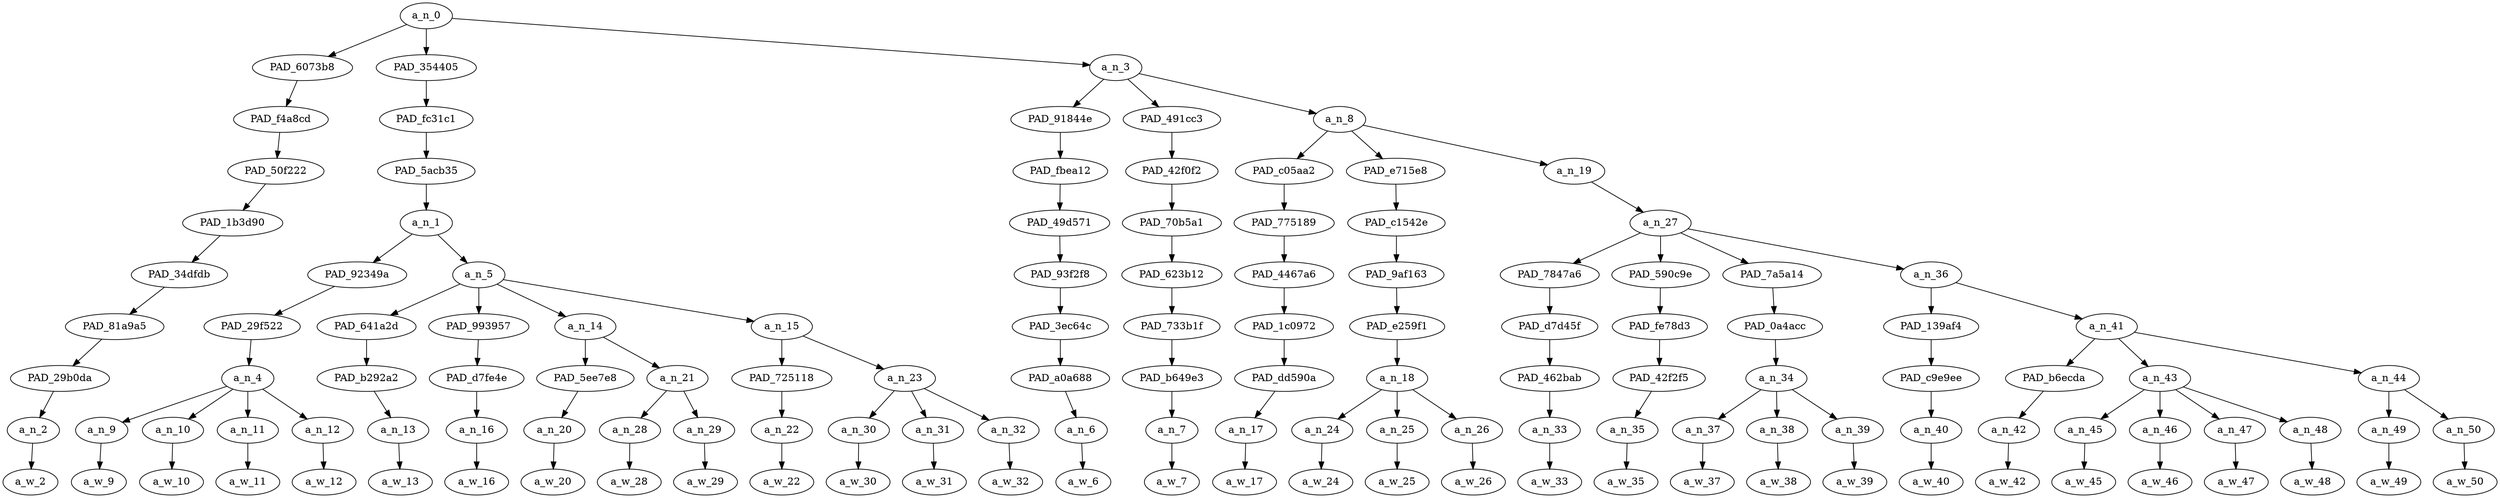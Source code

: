 strict digraph "" {
	a_n_0	[div_dir=1,
		index=0,
		level=9,
		pos="11.205632716049385,9!",
		text_span="[0, 1, 2, 3, 4, 5, 6, 7, 8, 9, 10, 11, 12, 13, 14, 15, 16, 17, 18, 19, 20, 21, 22, 23, 24, 25, 26, 27, 28, 29, 30, 31, 32]",
		value=1.00000001];
	PAD_6073b8	[div_dir=1,
		index=1,
		level=8,
		pos="13.0,8!",
		text_span="[13]",
		value=0.08461544];
	a_n_0 -> PAD_6073b8;
	PAD_354405	[div_dir=1,
		index=0,
		level=8,
		pos="4.59375,8!",
		text_span="[0, 1, 2, 3, 4, 5, 6, 7, 8, 9, 10, 11, 12]",
		value=0.44813126];
	a_n_0 -> PAD_354405;
	a_n_3	[div_dir=1,
		index=2,
		level=8,
		pos="16.02314814814815,8!",
		text_span="[14, 15, 16, 17, 18, 19, 20, 21, 22, 23, 24, 25, 26, 27, 28, 29, 30, 31, 32]",
		value=0.46649070];
	a_n_0 -> a_n_3;
	PAD_f4a8cd	[div_dir=1,
		index=1,
		level=7,
		pos="13.0,7!",
		text_span="[13]",
		value=0.08461544];
	PAD_6073b8 -> PAD_f4a8cd;
	PAD_50f222	[div_dir=1,
		index=1,
		level=6,
		pos="13.0,6!",
		text_span="[13]",
		value=0.08461544];
	PAD_f4a8cd -> PAD_50f222;
	PAD_1b3d90	[div_dir=1,
		index=1,
		level=5,
		pos="13.0,5!",
		text_span="[13]",
		value=0.08461544];
	PAD_50f222 -> PAD_1b3d90;
	PAD_34dfdb	[div_dir=1,
		index=2,
		level=4,
		pos="13.0,4!",
		text_span="[13]",
		value=0.08461544];
	PAD_1b3d90 -> PAD_34dfdb;
	PAD_81a9a5	[div_dir=1,
		index=5,
		level=3,
		pos="13.0,3!",
		text_span="[13]",
		value=0.08461544];
	PAD_34dfdb -> PAD_81a9a5;
	PAD_29b0da	[div_dir=1,
		index=7,
		level=2,
		pos="13.0,2!",
		text_span="[13]",
		value=0.08461544];
	PAD_81a9a5 -> PAD_29b0da;
	a_n_2	[div_dir=1,
		index=13,
		level=1,
		pos="13.0,1!",
		text_span="[13]",
		value=0.08461544];
	PAD_29b0da -> a_n_2;
	a_w_2	[div_dir=0,
		index=13,
		level=0,
		pos="13,0!",
		text_span="[13]",
		value=niggers];
	a_n_2 -> a_w_2;
	PAD_fc31c1	[div_dir=1,
		index=0,
		level=7,
		pos="4.59375,7!",
		text_span="[0, 1, 2, 3, 4, 5, 6, 7, 8, 9, 10, 11, 12]",
		value=0.44813126];
	PAD_354405 -> PAD_fc31c1;
	PAD_5acb35	[div_dir=1,
		index=0,
		level=6,
		pos="4.59375,6!",
		text_span="[0, 1, 2, 3, 4, 5, 6, 7, 8, 9, 10, 11, 12]",
		value=0.44813126];
	PAD_fc31c1 -> PAD_5acb35;
	a_n_1	[div_dir=1,
		index=0,
		level=5,
		pos="4.59375,5!",
		text_span="[0, 1, 2, 3, 4, 5, 6, 7, 8, 9, 10, 11, 12]",
		value=0.44813126];
	PAD_5acb35 -> a_n_1;
	PAD_92349a	[div_dir=1,
		index=0,
		level=4,
		pos="1.5,4!",
		text_span="[0, 1, 2, 3]",
		value=0.15579440];
	a_n_1 -> PAD_92349a;
	a_n_5	[div_dir=1,
		index=1,
		level=4,
		pos="7.6875,4!",
		text_span="[4, 5, 6, 7, 8, 9, 10, 11, 12]",
		value=0.29178558];
	a_n_1 -> a_n_5;
	PAD_29f522	[div_dir=1,
		index=0,
		level=3,
		pos="1.5,3!",
		text_span="[0, 1, 2, 3]",
		value=0.15579440];
	PAD_92349a -> PAD_29f522;
	a_n_4	[div_dir=1,
		index=0,
		level=2,
		pos="1.5,2!",
		text_span="[0, 1, 2, 3]",
		value=0.15579440];
	PAD_29f522 -> a_n_4;
	a_n_9	[div_dir=1,
		index=0,
		level=1,
		pos="0.0,1!",
		text_span="[0]",
		value=0.02821018];
	a_n_4 -> a_n_9;
	a_n_10	[div_dir=1,
		index=1,
		level=1,
		pos="1.0,1!",
		text_span="[1]",
		value=0.02618107];
	a_n_4 -> a_n_10;
	a_n_11	[div_dir=1,
		index=2,
		level=1,
		pos="2.0,1!",
		text_span="[2]",
		value=0.07349148];
	a_n_4 -> a_n_11;
	a_n_12	[div_dir=-1,
		index=3,
		level=1,
		pos="3.0,1!",
		text_span="[3]",
		value=0.02754812];
	a_n_4 -> a_n_12;
	a_w_9	[div_dir=0,
		index=0,
		level=0,
		pos="0,0!",
		text_span="[0]",
		value=the];
	a_n_9 -> a_w_9;
	a_w_10	[div_dir=0,
		index=1,
		level=0,
		pos="1,0!",
		text_span="[1]",
		value=wise];
	a_n_10 -> a_w_10;
	a_w_11	[div_dir=0,
		index=2,
		level=0,
		pos="2,0!",
		text_span="[2]",
		value=nigger];
	a_n_11 -> a_w_11;
	a_w_12	[div_dir=0,
		index=3,
		level=0,
		pos="3,0!",
		text_span="[3]",
		value=fantasy];
	a_n_12 -> a_w_12;
	PAD_641a2d	[div_dir=1,
		index=1,
		level=3,
		pos="4.0,3!",
		text_span="[4]",
		value=0.05720630];
	a_n_5 -> PAD_641a2d;
	PAD_993957	[div_dir=1,
		index=4,
		level=3,
		pos="12.0,3!",
		text_span="[12]",
		value=0.02432302];
	a_n_5 -> PAD_993957;
	a_n_14	[div_dir=1,
		index=2,
		level=3,
		pos="5.75,3!",
		text_span="[5, 6, 7]",
		value=0.06659608];
	a_n_5 -> a_n_14;
	a_n_15	[div_dir=1,
		index=3,
		level=3,
		pos="9.0,3!",
		text_span="[8, 9, 10, 11]",
		value=0.14323914];
	a_n_5 -> a_n_15;
	PAD_b292a2	[div_dir=1,
		index=1,
		level=2,
		pos="4.0,2!",
		text_span="[4]",
		value=0.05720630];
	PAD_641a2d -> PAD_b292a2;
	a_n_13	[div_dir=1,
		index=4,
		level=1,
		pos="4.0,1!",
		text_span="[4]",
		value=0.05720630];
	PAD_b292a2 -> a_n_13;
	a_w_13	[div_dir=0,
		index=4,
		level=0,
		pos="4,0!",
		text_span="[4]",
		value=perpetuated];
	a_n_13 -> a_w_13;
	PAD_d7fe4e	[div_dir=1,
		index=6,
		level=2,
		pos="12.0,2!",
		text_span="[12]",
		value=0.02432302];
	PAD_993957 -> PAD_d7fe4e;
	a_n_16	[div_dir=1,
		index=12,
		level=1,
		pos="12.0,1!",
		text_span="[12]",
		value=0.02432302];
	PAD_d7fe4e -> a_n_16;
	a_w_16	[div_dir=0,
		index=12,
		level=0,
		pos="12,0!",
		text_span="[12]",
		value=meanwhile];
	a_n_16 -> a_w_16;
	PAD_5ee7e8	[div_dir=1,
		index=2,
		level=2,
		pos="5.0,2!",
		text_span="[5]",
		value=0.01921215];
	a_n_14 -> PAD_5ee7e8;
	a_n_21	[div_dir=1,
		index=3,
		level=2,
		pos="6.5,2!",
		text_span="[6, 7]",
		value=0.04708498];
	a_n_14 -> a_n_21;
	a_n_20	[div_dir=1,
		index=5,
		level=1,
		pos="5.0,1!",
		text_span="[5]",
		value=0.01921215];
	PAD_5ee7e8 -> a_n_20;
	a_w_20	[div_dir=0,
		index=5,
		level=0,
		pos="5,0!",
		text_span="[5]",
		value=on];
	a_n_20 -> a_w_20;
	a_n_28	[div_dir=1,
		index=6,
		level=1,
		pos="6.0,1!",
		text_span="[6]",
		value=0.02561235];
	a_n_21 -> a_n_28;
	a_n_29	[div_dir=1,
		index=7,
		level=1,
		pos="7.0,1!",
		text_span="[7]",
		value=0.02122387];
	a_n_21 -> a_n_29;
	a_w_28	[div_dir=0,
		index=6,
		level=0,
		pos="6,0!",
		text_span="[6]",
		value=white];
	a_n_28 -> a_w_28;
	a_w_29	[div_dir=0,
		index=7,
		level=0,
		pos="7,0!",
		text_span="[7]",
		value=america];
	a_n_29 -> a_w_29;
	PAD_725118	[div_dir=1,
		index=4,
		level=2,
		pos="8.0,2!",
		text_span="[8]",
		value=0.01605546];
	a_n_15 -> PAD_725118;
	a_n_23	[div_dir=1,
		index=5,
		level=2,
		pos="10.0,2!",
		text_span="[9, 10, 11]",
		value=0.12690704];
	a_n_15 -> a_n_23;
	a_n_22	[div_dir=1,
		index=8,
		level=1,
		pos="8.0,1!",
		text_span="[8]",
		value=0.01605546];
	PAD_725118 -> a_n_22;
	a_w_22	[div_dir=0,
		index=8,
		level=0,
		pos="8,0!",
		text_span="[8]",
		value=by];
	a_n_22 -> a_w_22;
	a_n_30	[div_dir=1,
		index=9,
		level=1,
		pos="9.0,1!",
		text_span="[9]",
		value=0.01636190];
	a_n_23 -> a_n_30;
	a_n_31	[div_dir=1,
		index=10,
		level=1,
		pos="10.0,1!",
		text_span="[10]",
		value=0.03027652];
	a_n_23 -> a_n_31;
	a_n_32	[div_dir=1,
		index=11,
		level=1,
		pos="11.0,1!",
		text_span="[11]",
		value=0.07998065];
	a_n_23 -> a_n_32;
	a_w_30	[div_dir=0,
		index=9,
		level=0,
		pos="9,0!",
		text_span="[9]",
		value=the1];
	a_n_30 -> a_w_30;
	a_w_31	[div_dir=0,
		index=10,
		level=0,
		pos="10,0!",
		text_span="[10]",
		value=industry];
	a_n_31 -> a_w_31;
	a_w_32	[div_dir=0,
		index=11,
		level=0,
		pos="11,0!",
		text_span="[11]",
		value=kikes];
	a_n_32 -> a_w_32;
	PAD_91844e	[div_dir=1,
		index=2,
		level=7,
		pos="14.0,7!",
		text_span="[14]",
		value=0.03488020];
	a_n_3 -> PAD_91844e;
	PAD_491cc3	[div_dir=-1,
		index=3,
		level=7,
		pos="15.0,7!",
		text_span="[15]",
		value=0.01673873];
	a_n_3 -> PAD_491cc3;
	a_n_8	[div_dir=1,
		index=4,
		level=7,
		pos="19.069444444444446,7!",
		text_span="[16, 17, 18, 19, 20, 21, 22, 23, 24, 25, 26, 27, 28, 29, 30, 31, 32]",
		value=0.41439814];
	a_n_3 -> a_n_8;
	PAD_fbea12	[div_dir=1,
		index=2,
		level=6,
		pos="14.0,6!",
		text_span="[14]",
		value=0.03488020];
	PAD_91844e -> PAD_fbea12;
	PAD_49d571	[div_dir=1,
		index=2,
		level=5,
		pos="14.0,5!",
		text_span="[14]",
		value=0.03488020];
	PAD_fbea12 -> PAD_49d571;
	PAD_93f2f8	[div_dir=1,
		index=3,
		level=4,
		pos="14.0,4!",
		text_span="[14]",
		value=0.03488020];
	PAD_49d571 -> PAD_93f2f8;
	PAD_3ec64c	[div_dir=1,
		index=6,
		level=3,
		pos="14.0,3!",
		text_span="[14]",
		value=0.03488020];
	PAD_93f2f8 -> PAD_3ec64c;
	PAD_a0a688	[div_dir=1,
		index=8,
		level=2,
		pos="14.0,2!",
		text_span="[14]",
		value=0.03488020];
	PAD_3ec64c -> PAD_a0a688;
	a_n_6	[div_dir=1,
		index=14,
		level=1,
		pos="14.0,1!",
		text_span="[14]",
		value=0.03488020];
	PAD_a0a688 -> a_n_6;
	a_w_6	[div_dir=0,
		index=14,
		level=0,
		pos="14,0!",
		text_span="[14]",
		value=cant];
	a_n_6 -> a_w_6;
	PAD_42f0f2	[div_dir=-1,
		index=3,
		level=6,
		pos="15.0,6!",
		text_span="[15]",
		value=0.01673873];
	PAD_491cc3 -> PAD_42f0f2;
	PAD_70b5a1	[div_dir=-1,
		index=3,
		level=5,
		pos="15.0,5!",
		text_span="[15]",
		value=0.01673873];
	PAD_42f0f2 -> PAD_70b5a1;
	PAD_623b12	[div_dir=-1,
		index=4,
		level=4,
		pos="15.0,4!",
		text_span="[15]",
		value=0.01673873];
	PAD_70b5a1 -> PAD_623b12;
	PAD_733b1f	[div_dir=-1,
		index=7,
		level=3,
		pos="15.0,3!",
		text_span="[15]",
		value=0.01673873];
	PAD_623b12 -> PAD_733b1f;
	PAD_b649e3	[div_dir=-1,
		index=9,
		level=2,
		pos="15.0,2!",
		text_span="[15]",
		value=0.01673873];
	PAD_733b1f -> PAD_b649e3;
	a_n_7	[div_dir=-1,
		index=15,
		level=1,
		pos="15.0,1!",
		text_span="[15]",
		value=0.01673873];
	PAD_b649e3 -> a_n_7;
	a_w_7	[div_dir=0,
		index=15,
		level=0,
		pos="15,0!",
		text_span="[15]",
		value=even];
	a_n_7 -> a_w_7;
	PAD_c05aa2	[div_dir=1,
		index=4,
		level=6,
		pos="16.0,6!",
		text_span="[16]",
		value=0.01737733];
	a_n_8 -> PAD_c05aa2;
	PAD_e715e8	[div_dir=1,
		index=5,
		level=6,
		pos="18.0,6!",
		text_span="[17, 18, 19]",
		value=0.06403051];
	a_n_8 -> PAD_e715e8;
	a_n_19	[div_dir=1,
		index=6,
		level=6,
		pos="23.208333333333336,6!",
		text_span="[20, 21, 22, 23, 24, 25, 26, 27, 28, 29, 30, 31, 32]",
		value=0.33248857];
	a_n_8 -> a_n_19;
	PAD_775189	[div_dir=1,
		index=4,
		level=5,
		pos="16.0,5!",
		text_span="[16]",
		value=0.01737733];
	PAD_c05aa2 -> PAD_775189;
	PAD_4467a6	[div_dir=1,
		index=5,
		level=4,
		pos="16.0,4!",
		text_span="[16]",
		value=0.01737733];
	PAD_775189 -> PAD_4467a6;
	PAD_1c0972	[div_dir=1,
		index=8,
		level=3,
		pos="16.0,3!",
		text_span="[16]",
		value=0.01737733];
	PAD_4467a6 -> PAD_1c0972;
	PAD_dd590a	[div_dir=1,
		index=10,
		level=2,
		pos="16.0,2!",
		text_span="[16]",
		value=0.01737733];
	PAD_1c0972 -> PAD_dd590a;
	a_n_17	[div_dir=1,
		index=16,
		level=1,
		pos="16.0,1!",
		text_span="[16]",
		value=0.01737733];
	PAD_dd590a -> a_n_17;
	a_w_17	[div_dir=0,
		index=16,
		level=0,
		pos="16,0!",
		text_span="[16]",
		value=raise];
	a_n_17 -> a_w_17;
	PAD_c1542e	[div_dir=1,
		index=5,
		level=5,
		pos="18.0,5!",
		text_span="[17, 18, 19]",
		value=0.06403051];
	PAD_e715e8 -> PAD_c1542e;
	PAD_9af163	[div_dir=1,
		index=6,
		level=4,
		pos="18.0,4!",
		text_span="[17, 18, 19]",
		value=0.06403051];
	PAD_c1542e -> PAD_9af163;
	PAD_e259f1	[div_dir=1,
		index=9,
		level=3,
		pos="18.0,3!",
		text_span="[17, 18, 19]",
		value=0.06403051];
	PAD_9af163 -> PAD_e259f1;
	a_n_18	[div_dir=1,
		index=11,
		level=2,
		pos="18.0,2!",
		text_span="[17, 18, 19]",
		value=0.06403051];
	PAD_e259f1 -> a_n_18;
	a_n_24	[div_dir=1,
		index=17,
		level=1,
		pos="17.0,1!",
		text_span="[17]",
		value=0.01764546];
	a_n_18 -> a_n_24;
	a_n_25	[div_dir=1,
		index=18,
		level=1,
		pos="18.0,1!",
		text_span="[18]",
		value=0.01865706];
	a_n_18 -> a_n_25;
	a_n_26	[div_dir=1,
		index=19,
		level=1,
		pos="19.0,1!",
		text_span="[19]",
		value=0.02754339];
	a_n_18 -> a_n_26;
	a_w_24	[div_dir=0,
		index=17,
		level=0,
		pos="17,0!",
		text_span="[17]",
		value=their];
	a_n_24 -> a_w_24;
	a_w_25	[div_dir=0,
		index=18,
		level=0,
		pos="18,0!",
		text_span="[18]",
		value=own];
	a_n_25 -> a_w_25;
	a_w_26	[div_dir=0,
		index=19,
		level=0,
		pos="19,0!",
		text_span="[19]",
		value=spawn];
	a_n_26 -> a_w_26;
	a_n_27	[div_dir=1,
		index=6,
		level=5,
		pos="23.208333333333336,5!",
		text_span="[20, 21, 22, 23, 24, 25, 26, 27, 28, 29, 30, 31, 32]",
		value=0.33203968];
	a_n_19 -> a_n_27;
	PAD_7847a6	[div_dir=1,
		index=7,
		level=4,
		pos="20.0,4!",
		text_span="[20]",
		value=0.04322527];
	a_n_27 -> PAD_7847a6;
	PAD_590c9e	[div_dir=1,
		index=9,
		level=4,
		pos="24.0,4!",
		text_span="[24]",
		value=0.02297203];
	a_n_27 -> PAD_590c9e;
	PAD_7a5a14	[div_dir=1,
		index=8,
		level=4,
		pos="22.0,4!",
		text_span="[21, 22, 23]",
		value=0.08481908];
	a_n_27 -> PAD_7a5a14;
	a_n_36	[div_dir=1,
		index=10,
		level=4,
		pos="26.833333333333336,4!",
		text_span="[25, 26, 27, 28, 29, 30, 31, 32]",
		value=0.18057441];
	a_n_27 -> a_n_36;
	PAD_d7d45f	[div_dir=1,
		index=10,
		level=3,
		pos="20.0,3!",
		text_span="[20]",
		value=0.04322527];
	PAD_7847a6 -> PAD_d7d45f;
	PAD_462bab	[div_dir=1,
		index=12,
		level=2,
		pos="20.0,2!",
		text_span="[20]",
		value=0.04322527];
	PAD_d7d45f -> PAD_462bab;
	a_n_33	[div_dir=1,
		index=20,
		level=1,
		pos="20.0,1!",
		text_span="[20]",
		value=0.04322527];
	PAD_462bab -> a_n_33;
	a_w_33	[div_dir=0,
		index=20,
		level=0,
		pos="20,0!",
		text_span="[20]",
		value=raping];
	a_n_33 -> a_w_33;
	PAD_fe78d3	[div_dir=1,
		index=12,
		level=3,
		pos="24.0,3!",
		text_span="[24]",
		value=0.02297203];
	PAD_590c9e -> PAD_fe78d3;
	PAD_42f2f5	[div_dir=1,
		index=14,
		level=2,
		pos="24.0,2!",
		text_span="[24]",
		value=0.02297203];
	PAD_fe78d3 -> PAD_42f2f5;
	a_n_35	[div_dir=1,
		index=24,
		level=1,
		pos="24.0,1!",
		text_span="[24]",
		value=0.02297203];
	PAD_42f2f5 -> a_n_35;
	a_w_35	[div_dir=0,
		index=24,
		level=0,
		pos="24,0!",
		text_span="[24]",
		value=annually];
	a_n_35 -> a_w_35;
	PAD_0a4acc	[div_dir=1,
		index=11,
		level=3,
		pos="22.0,3!",
		text_span="[21, 22, 23]",
		value=0.08481908];
	PAD_7a5a14 -> PAD_0a4acc;
	a_n_34	[div_dir=1,
		index=13,
		level=2,
		pos="22.0,2!",
		text_span="[21, 22, 23]",
		value=0.08481908];
	PAD_0a4acc -> a_n_34;
	a_n_37	[div_dir=-1,
		index=21,
		level=1,
		pos="21.0,1!",
		text_span="[21]",
		value=0.02055716];
	a_n_34 -> a_n_37;
	a_n_38	[div_dir=1,
		index=22,
		level=1,
		pos="22.0,1!",
		text_span="[22]",
		value=0.03091236];
	a_n_34 -> a_n_38;
	a_n_39	[div_dir=1,
		index=23,
		level=1,
		pos="23.0,1!",
		text_span="[23]",
		value=0.03301049];
	a_n_34 -> a_n_39;
	a_w_37	[div_dir=0,
		index=21,
		level=0,
		pos="21,0!",
		text_span="[21]",
		value="<number>"];
	a_n_37 -> a_w_37;
	a_w_38	[div_dir=0,
		index=22,
		level=0,
		pos="22,0!",
		text_span="[22]",
		value=white1];
	a_n_38 -> a_w_38;
	a_w_39	[div_dir=0,
		index=23,
		level=0,
		pos="23,0!",
		text_span="[23]",
		value=women];
	a_n_39 -> a_w_39;
	PAD_139af4	[div_dir=1,
		index=13,
		level=3,
		pos="25.0,3!",
		text_span="[25]",
		value=0.02436108];
	a_n_36 -> PAD_139af4;
	a_n_41	[div_dir=1,
		index=14,
		level=3,
		pos="28.666666666666668,3!",
		text_span="[26, 27, 28, 29, 30, 31, 32]",
		value=0.15592827];
	a_n_36 -> a_n_41;
	PAD_c9e9ee	[div_dir=1,
		index=15,
		level=2,
		pos="25.0,2!",
		text_span="[25]",
		value=0.02436108];
	PAD_139af4 -> PAD_c9e9ee;
	a_n_40	[div_dir=1,
		index=25,
		level=1,
		pos="25.0,1!",
		text_span="[25]",
		value=0.02436108];
	PAD_c9e9ee -> a_n_40;
	a_w_40	[div_dir=0,
		index=25,
		level=0,
		pos="25,0!",
		text_span="[25]",
		value=basically];
	a_n_40 -> a_w_40;
	PAD_b6ecda	[div_dir=1,
		index=16,
		level=2,
		pos="26.0,2!",
		text_span="[26]",
		value=0.03656505];
	a_n_41 -> PAD_b6ecda;
	a_n_43	[div_dir=1,
		index=17,
		level=2,
		pos="28.5,2!",
		text_span="[27, 28, 29, 30]",
		value=0.07782182];
	a_n_41 -> a_n_43;
	a_n_44	[div_dir=1,
		index=18,
		level=2,
		pos="31.5,2!",
		text_span="[31, 32]",
		value=0.04126307];
	a_n_41 -> a_n_44;
	a_n_42	[div_dir=1,
		index=26,
		level=1,
		pos="26.0,1!",
		text_span="[26]",
		value=0.03656505];
	PAD_b6ecda -> a_n_42;
	a_w_42	[div_dir=0,
		index=26,
		level=0,
		pos="26,0!",
		text_span="[26]",
		value=commiting];
	a_n_42 -> a_w_42;
	a_n_45	[div_dir=1,
		index=27,
		level=1,
		pos="27.0,1!",
		text_span="[27]",
		value=0.01628065];
	a_n_43 -> a_n_45;
	a_n_46	[div_dir=1,
		index=28,
		level=1,
		pos="28.0,1!",
		text_span="[28]",
		value=0.01741740];
	a_n_43 -> a_n_46;
	a_n_47	[div_dir=1,
		index=29,
		level=1,
		pos="29.0,1!",
		text_span="[29]",
		value=0.02024500];
	a_n_43 -> a_n_47;
	a_n_48	[div_dir=1,
		index=30,
		level=1,
		pos="30.0,1!",
		text_span="[30]",
		value=0.02364762];
	a_n_43 -> a_n_48;
	a_w_45	[div_dir=0,
		index=27,
		level=0,
		pos="27,0!",
		text_span="[27]",
		value=all];
	a_n_45 -> a_w_45;
	a_w_46	[div_dir=0,
		index=28,
		level=0,
		pos="28,0!",
		text_span="[28]",
		value=the2];
	a_n_46 -> a_w_46;
	a_w_47	[div_dir=0,
		index=29,
		level=0,
		pos="29,0!",
		text_span="[29]",
		value=violent];
	a_n_47 -> a_w_47;
	a_w_48	[div_dir=0,
		index=30,
		level=0,
		pos="30,0!",
		text_span="[30]",
		value=crime];
	a_n_48 -> a_w_48;
	a_n_49	[div_dir=1,
		index=31,
		level=1,
		pos="31.0,1!",
		text_span="[31]",
		value=0.01769317];
	a_n_44 -> a_n_49;
	a_n_50	[div_dir=1,
		index=32,
		level=1,
		pos="32.0,1!",
		text_span="[32]",
		value=0.02339600];
	a_n_44 -> a_n_50;
	a_w_49	[div_dir=0,
		index=31,
		level=0,
		pos="31,0!",
		text_span="[31]",
		value=in];
	a_n_49 -> a_w_49;
	a_w_50	[div_dir=0,
		index=32,
		level=0,
		pos="32,0!",
		text_span="[32]",
		value=america1];
	a_n_50 -> a_w_50;
}
